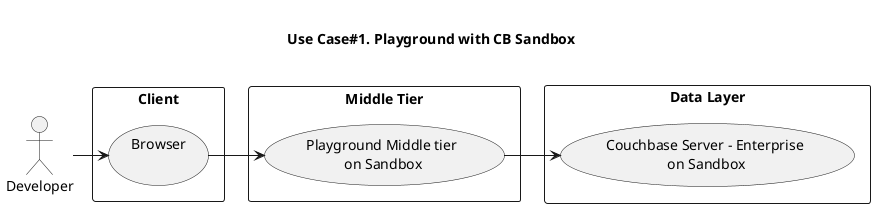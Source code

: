 @startuml PlaygroundCBSandbox
title \nUse Case#1. Playground with CB Sandbox\n
skinparam Style strict
skinparam lifelineStrategy solid

actor Developer
rectangle "Client" {
    usecase "Browser\n" as UC1
}
rectangle "Middle Tier" {
    usecase (Playground Middle tier\n on Sandbox) as UC2
}
rectangle "Data Layer" {
    usecase (Couchbase Server - Enterprise\n on Sandbox) as UC3
}
Developer -> UC1
UC1 -> UC2
UC2 -> UC3

@enduml